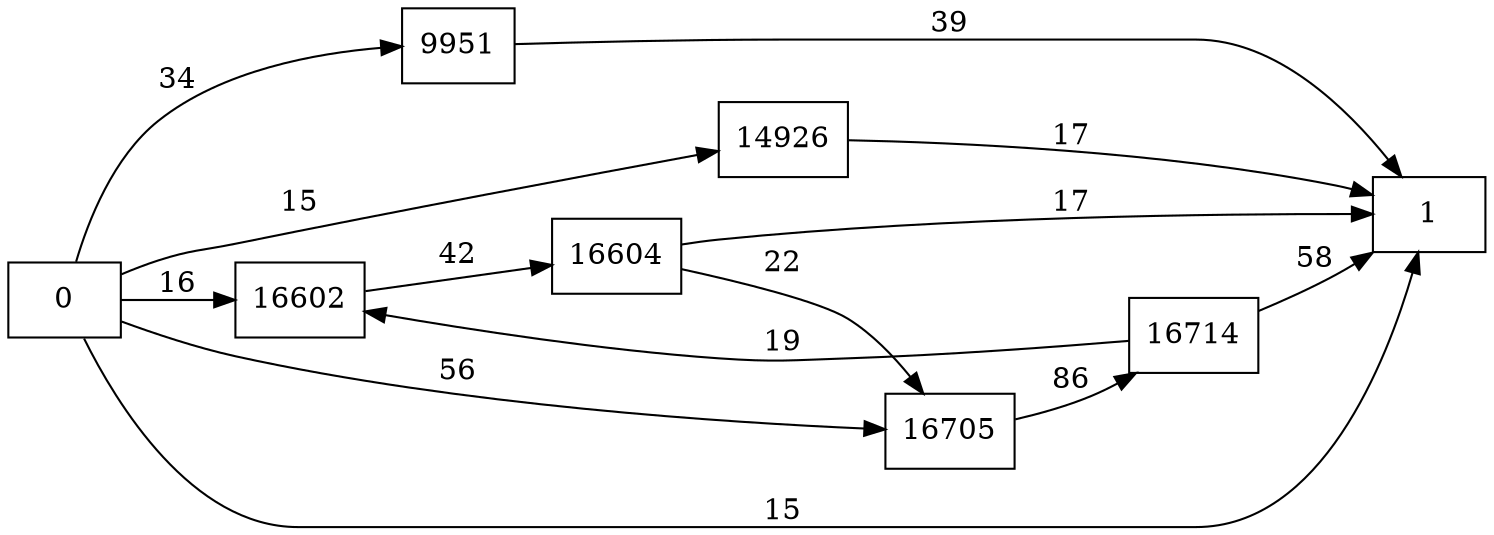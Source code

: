 digraph {
	graph [rankdir=LR]
	node [shape=rectangle]
	9951 -> 1 [label=39]
	14926 -> 1 [label=17]
	16602 -> 16604 [label=42]
	16604 -> 16705 [label=22]
	16604 -> 1 [label=17]
	16705 -> 16714 [label=86]
	16714 -> 16602 [label=19]
	16714 -> 1 [label=58]
	0 -> 1 [label=15]
	0 -> 9951 [label=34]
	0 -> 14926 [label=15]
	0 -> 16602 [label=16]
	0 -> 16705 [label=56]
}
